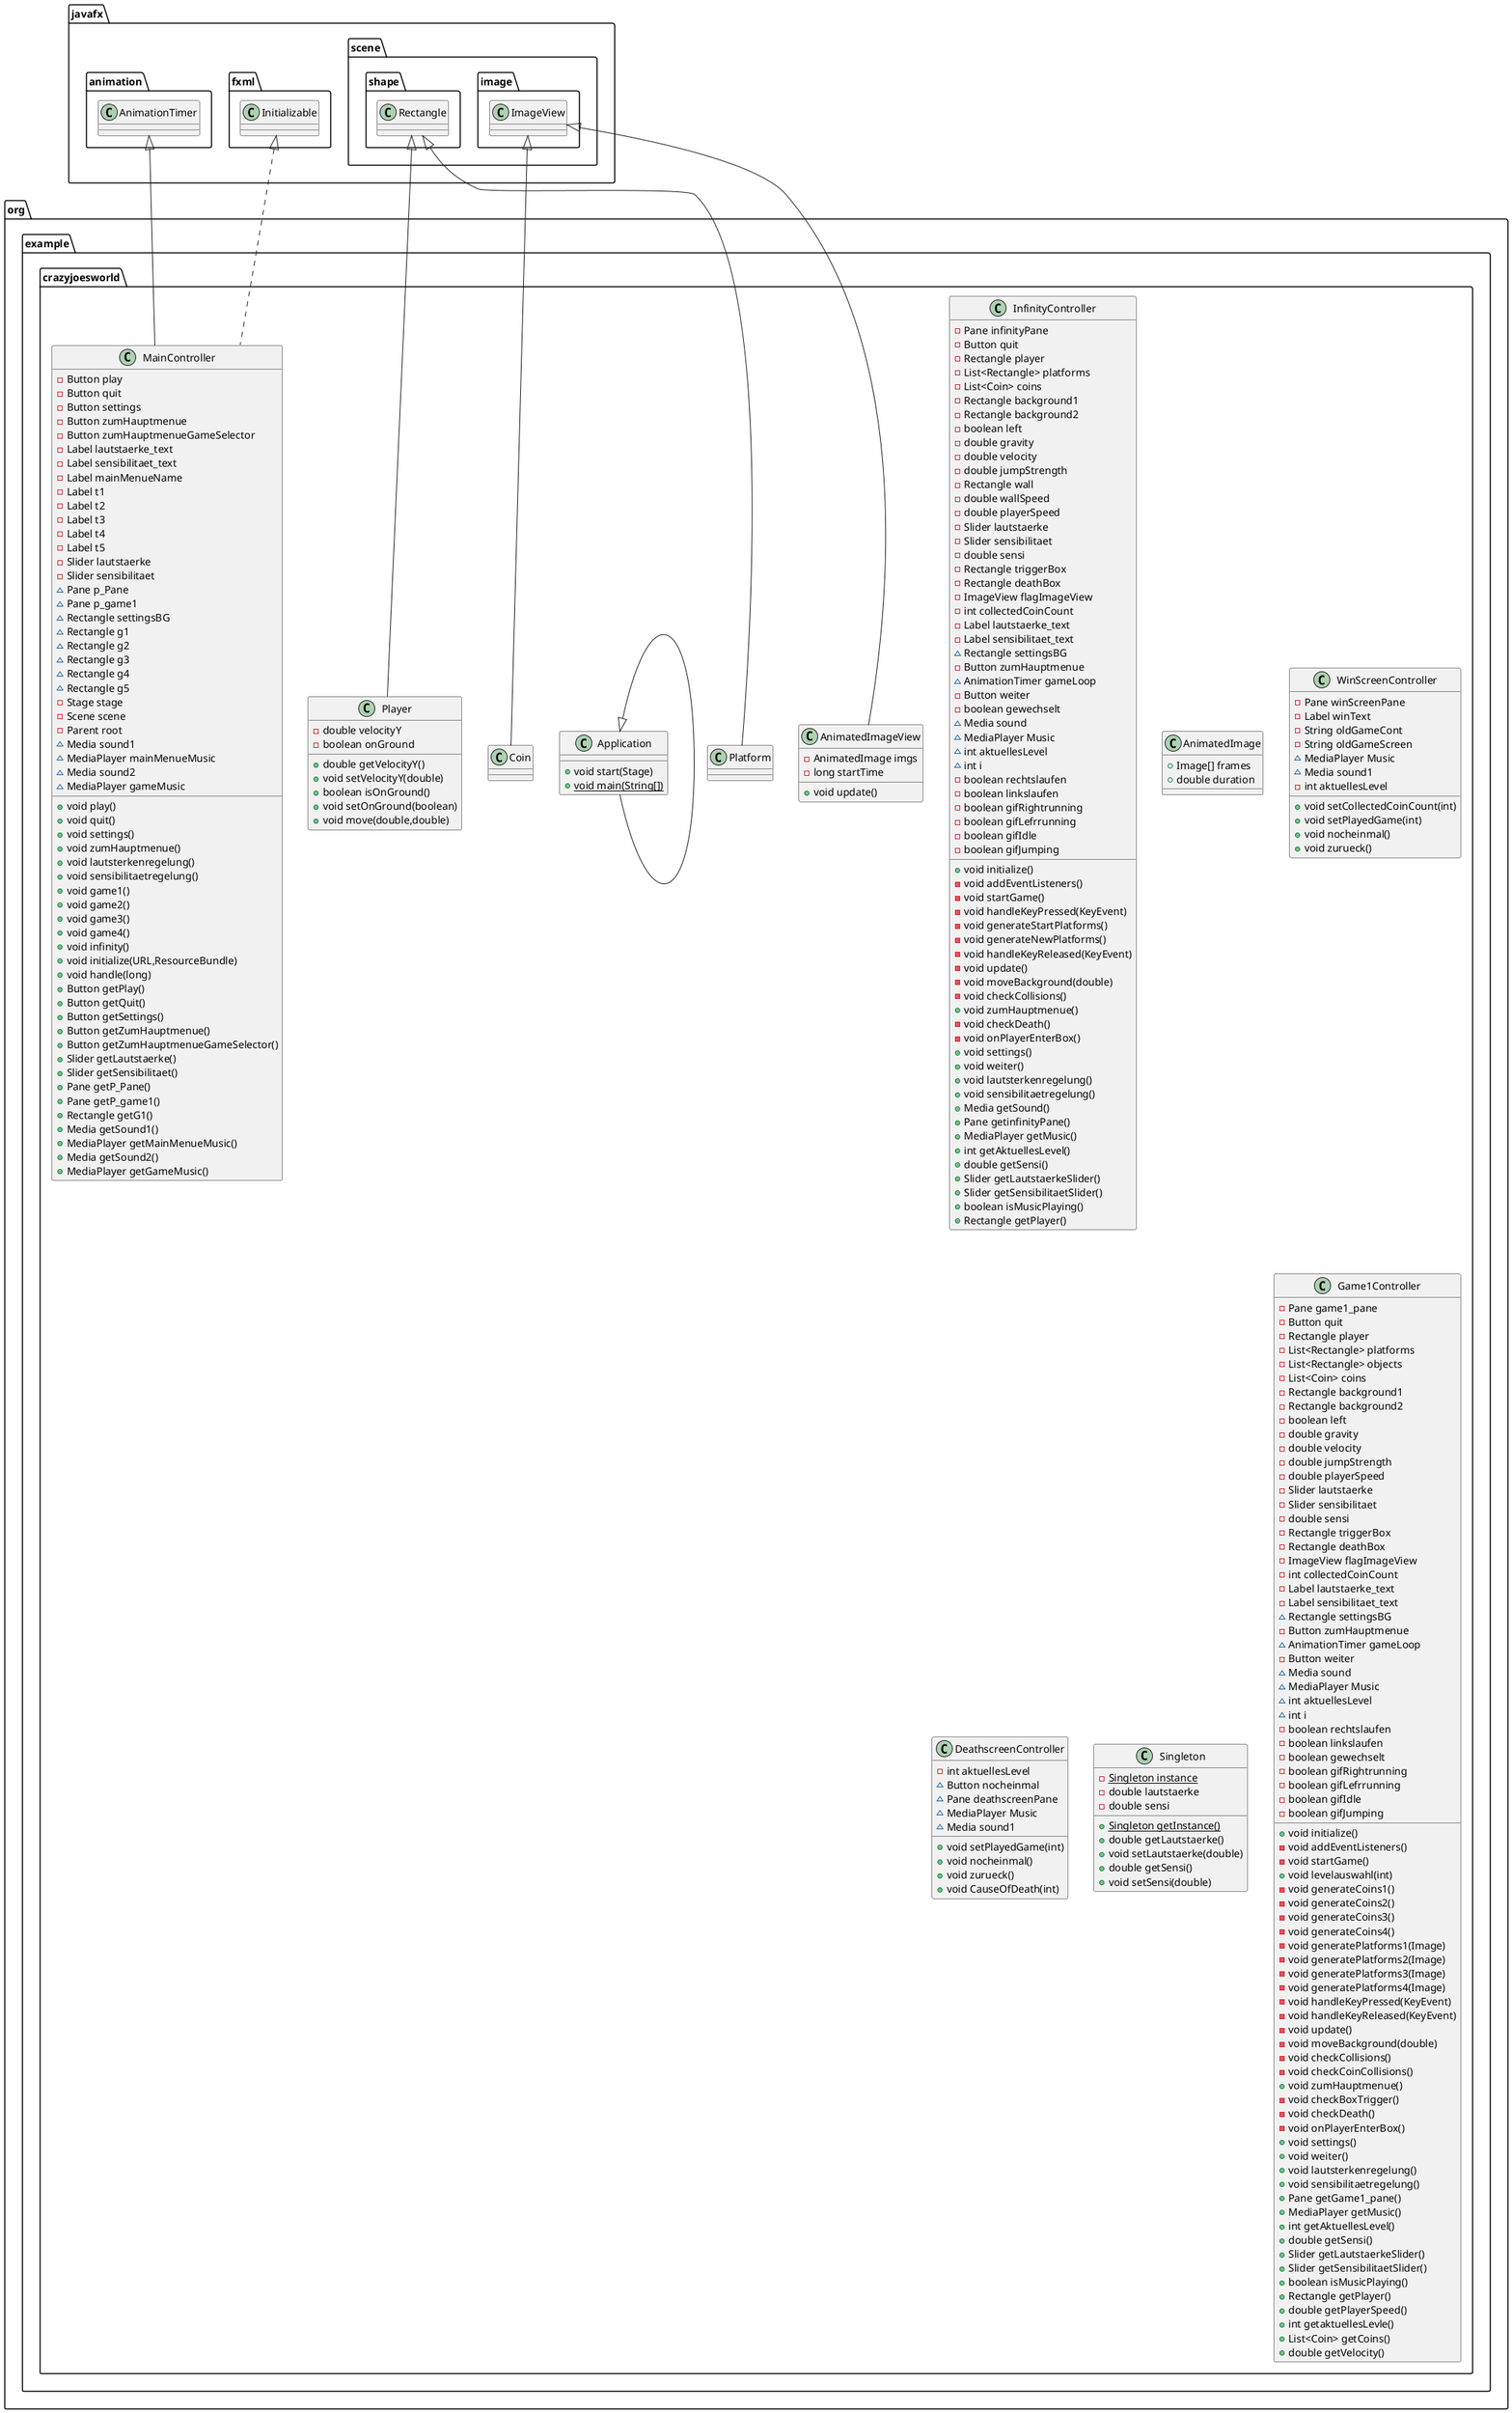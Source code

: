 @startuml
class org.example.crazyjoesworld.InfinityController {
- Pane infinityPane
- Button quit
- Rectangle player
- List<Rectangle> platforms
- List<Coin> coins
- Rectangle background1
- Rectangle background2
- boolean left
- double gravity
- double velocity
- double jumpStrength
- Rectangle wall
- double wallSpeed
- double playerSpeed
- Slider lautstaerke
- Slider sensibilitaet
- double sensi
- Rectangle triggerBox
- Rectangle deathBox
- ImageView flagImageView
- int collectedCoinCount
- Label lautstaerke_text
- Label sensibilitaet_text
~ Rectangle settingsBG
- Button zumHauptmenue
~ AnimationTimer gameLoop
- Button weiter
- boolean gewechselt
~ Media sound
~ MediaPlayer Music
~ int aktuellesLevel
~ int i
- boolean rechtslaufen
- boolean linkslaufen
- boolean gifRightrunning
- boolean gifLefrrunning
- boolean gifIdle
- boolean gifJumping
+ void initialize()
- void addEventListeners()
- void startGame()
- void handleKeyPressed(KeyEvent)
- void generateStartPlatforms()
- void generateNewPlatforms()
- void handleKeyReleased(KeyEvent)
- void update()
- void moveBackground(double)
- void checkCollisions()
+ void zumHauptmenue()
- void checkDeath()
- void onPlayerEnterBox()
+ void settings()
+ void weiter()
+ void lautsterkenregelung()
+ void sensibilitaetregelung()
+ Media getSound()
+ Pane getinfinityPane()
+ MediaPlayer getMusic()
+ int getAktuellesLevel()
+ double getSensi()
+ Slider getLautstaerkeSlider()
+ Slider getSensibilitaetSlider()
+ boolean isMusicPlaying()
+ Rectangle getPlayer()
}


class org.example.crazyjoesworld.AnimatedImageView {
- AnimatedImage imgs
- long startTime
+ void update()
}


class org.example.crazyjoesworld.Platform {
}
class org.example.crazyjoesworld.AnimatedImage {
+ Image[] frames
+ double duration
}

class org.example.crazyjoesworld.Application {
+ void start(Stage)
+ {static} void main(String[])
}

class org.example.crazyjoesworld.WinScreenController {
- Pane winScreenPane
- Label winText
- String oldGameCont
- String oldGameScreen
~ MediaPlayer Music
~ Media sound1
- int aktuellesLevel
+ void setCollectedCoinCount(int)
+ void setPlayedGame(int)
+ void nocheinmal()
+ void zurueck()
}


class org.example.crazyjoesworld.Coin {
}
class org.example.crazyjoesworld.DeathscreenController {
- int aktuellesLevel
~ Button nocheinmal
~ Pane deathscreenPane
~ MediaPlayer Music
~ Media sound1
+ void setPlayedGame(int)
+ void nocheinmal()
+ void zurueck()
+ void CauseOfDeath(int)
}


class org.example.crazyjoesworld.Singleton {
- {static} Singleton instance
- double lautstaerke
- double sensi
+ {static} Singleton getInstance()
+ double getLautstaerke()
+ void setLautstaerke(double)
+ double getSensi()
+ void setSensi(double)
}


class org.example.crazyjoesworld.Player {
- double velocityY
- boolean onGround
+ double getVelocityY()
+ void setVelocityY(double)
+ boolean isOnGround()
+ void setOnGround(boolean)
+ void move(double,double)
}


class org.example.crazyjoesworld.Game1Controller {
- Pane game1_pane
- Button quit
- Rectangle player
- List<Rectangle> platforms
- List<Rectangle> objects
- List<Coin> coins
- Rectangle background1
- Rectangle background2
- boolean left
- double gravity
- double velocity
- double jumpStrength
- double playerSpeed
- Slider lautstaerke
- Slider sensibilitaet
- double sensi
- Rectangle triggerBox
- Rectangle deathBox
- ImageView flagImageView
- int collectedCoinCount
- Label lautstaerke_text
- Label sensibilitaet_text
~ Rectangle settingsBG
- Button zumHauptmenue
~ AnimationTimer gameLoop
- Button weiter
~ Media sound
~ MediaPlayer Music
~ int aktuellesLevel
~ int i
- boolean rechtslaufen
- boolean linkslaufen
- boolean gewechselt
- boolean gifRightrunning
- boolean gifLefrrunning
- boolean gifIdle
- boolean gifJumping
+ void initialize()
- void addEventListeners()
- void startGame()
+ void levelauswahl(int)
- void generateCoins1()
- void generateCoins2()
- void generateCoins3()
- void generateCoins4()
- void generatePlatforms1(Image)
- void generatePlatforms2(Image)
- void generatePlatforms3(Image)
- void generatePlatforms4(Image)
- void handleKeyPressed(KeyEvent)
- void handleKeyReleased(KeyEvent)
- void update()
- void moveBackground(double)
- void checkCollisions()
- void checkCoinCollisions()
+ void zumHauptmenue()
- void checkBoxTrigger()
- void checkDeath()
- void onPlayerEnterBox()
+ void settings()
+ void weiter()
+ void lautsterkenregelung()
+ void sensibilitaetregelung()
+ Pane getGame1_pane()
+ MediaPlayer getMusic()
+ int getAktuellesLevel()
+ double getSensi()
+ Slider getLautstaerkeSlider()
+ Slider getSensibilitaetSlider()
+ boolean isMusicPlaying()
+ Rectangle getPlayer()
+ double getPlayerSpeed()
+ int getaktuellesLevle()
+ List<Coin> getCoins()
+ double getVelocity()
}


class org.example.crazyjoesworld.MainController {
- Button play
- Button quit
- Button settings
- Button zumHauptmenue
- Button zumHauptmenueGameSelector
- Label lautstaerke_text
- Label sensibilitaet_text
- Label mainMenueName
- Label t1
- Label t2
- Label t3
- Label t4
- Label t5
- Slider lautstaerke
- Slider sensibilitaet
~ Pane p_Pane
~ Pane p_game1
~ Rectangle settingsBG
~ Rectangle g1
~ Rectangle g2
~ Rectangle g3
~ Rectangle g4
~ Rectangle g5
- Stage stage
- Scene scene
- Parent root
~ Media sound1
~ MediaPlayer mainMenueMusic
~ Media sound2
~ MediaPlayer gameMusic
+ void play()
+ void quit()
+ void settings()
+ void zumHauptmenue()
+ void lautsterkenregelung()
+ void sensibilitaetregelung()
+ void game1()
+ void game2()
+ void game3()
+ void game4()
+ void infinity()
+ void initialize(URL,ResourceBundle)
+ void handle(long)
+ Button getPlay()
+ Button getQuit()
+ Button getSettings()
+ Button getZumHauptmenue()
+ Button getZumHauptmenueGameSelector()
+ Slider getLautstaerke()
+ Slider getSensibilitaet()
+ Pane getP_Pane()
+ Pane getP_game1()
+ Rectangle getG1()
+ Media getSound1()
+ MediaPlayer getMainMenueMusic()
+ Media getSound2()
+ MediaPlayer getGameMusic()
}




javafx.scene.image.ImageView <|-- org.example.crazyjoesworld.AnimatedImageView
javafx.scene.shape.Rectangle <|-- org.example.crazyjoesworld.Platform
org.example.crazyjoesworld.Application <|-- org.example.crazyjoesworld.Application
javafx.scene.image.ImageView <|-- org.example.crazyjoesworld.Coin
javafx.scene.shape.Rectangle <|-- org.example.crazyjoesworld.Player
javafx.fxml.Initializable <|.. org.example.crazyjoesworld.MainController
javafx.animation.AnimationTimer <|-- org.example.crazyjoesworld.MainController
@enduml